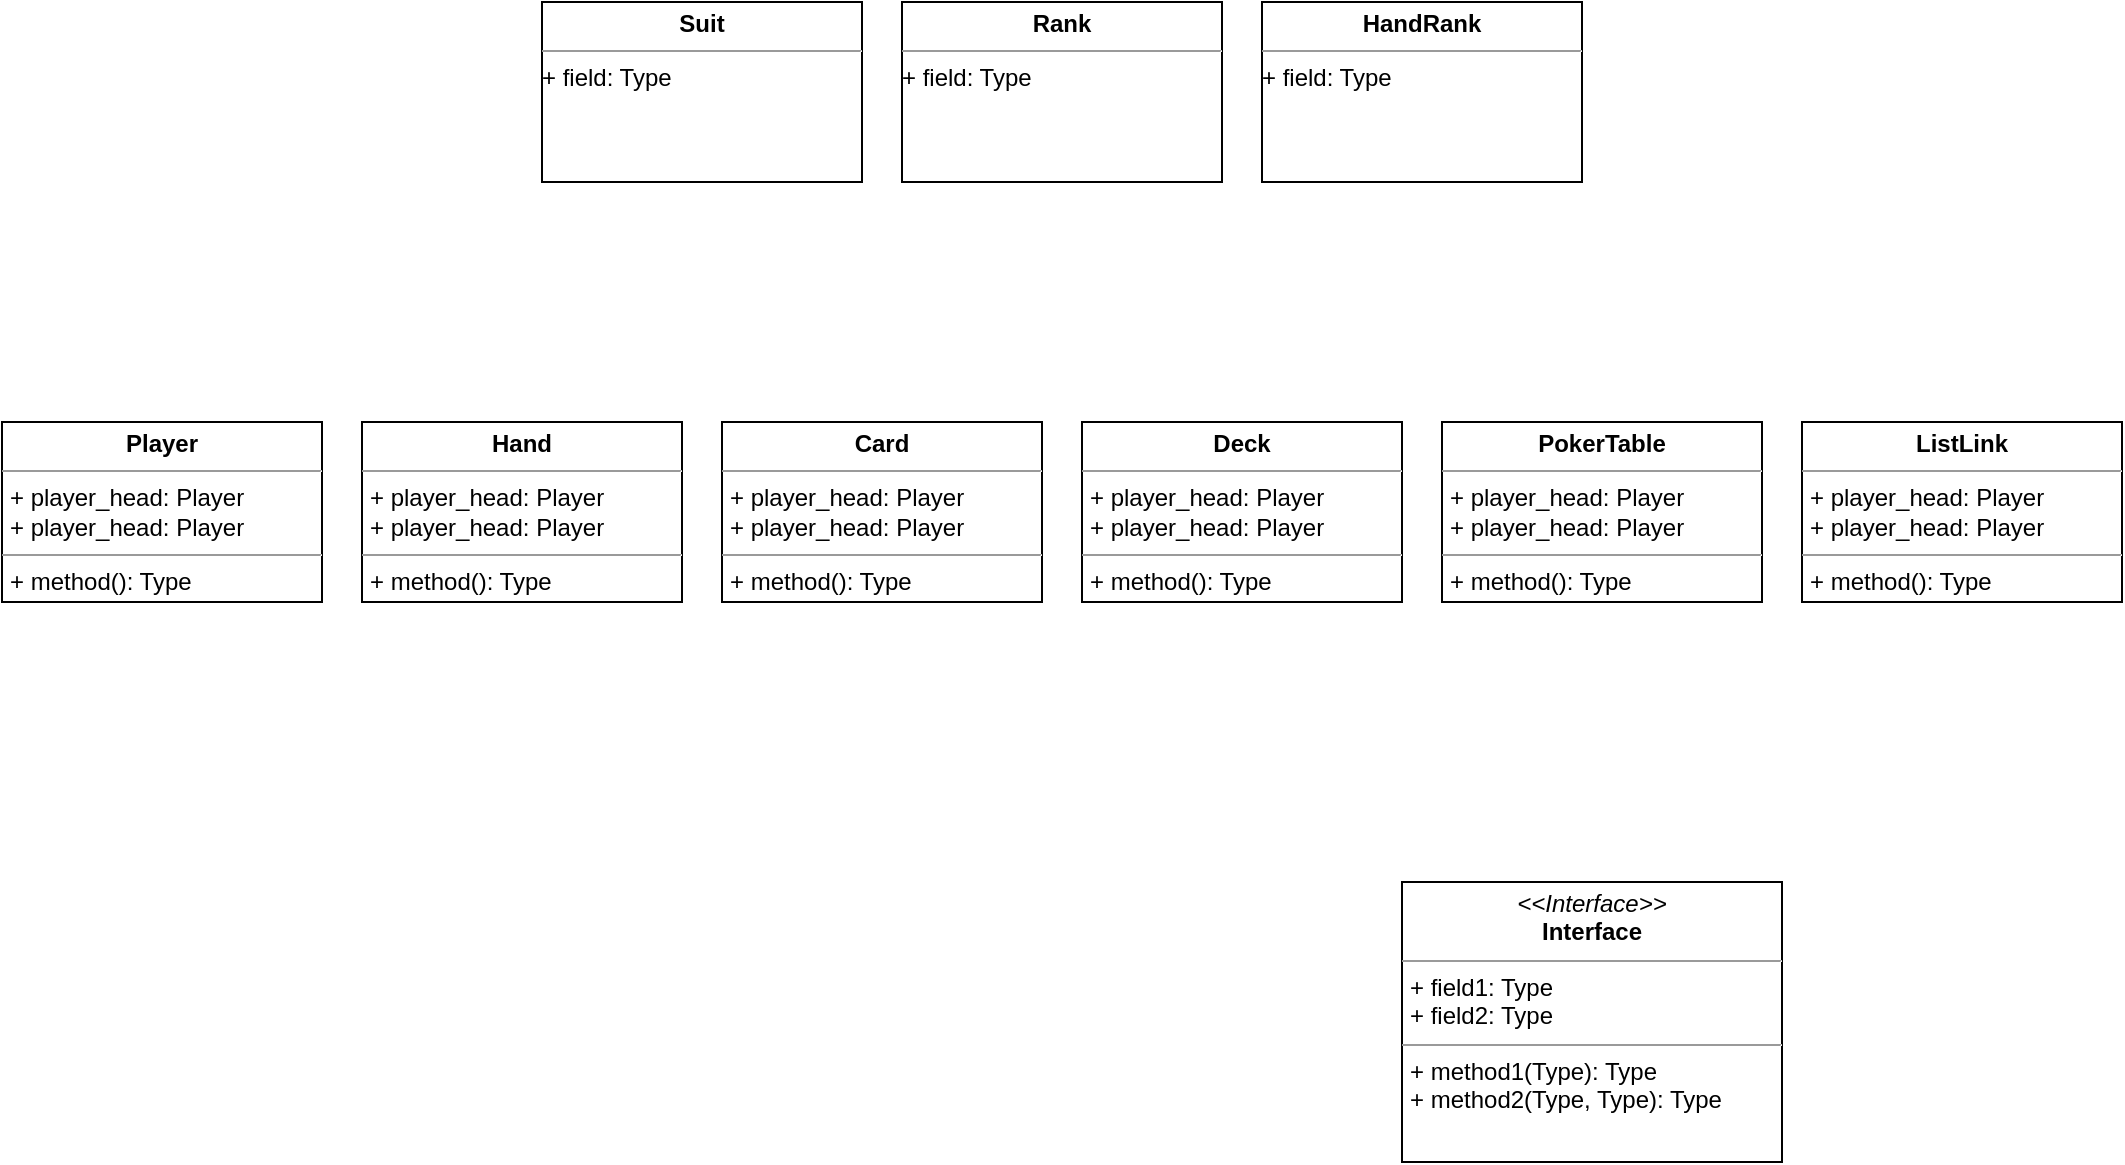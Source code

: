 <mxfile version="21.6.9" type="github">
  <diagram name="Page-1" id="uVypQQDLNSSu0vE7qaki">
    <mxGraphModel dx="2350" dy="1919" grid="1" gridSize="10" guides="1" tooltips="1" connect="1" arrows="1" fold="1" page="1" pageScale="1" pageWidth="850" pageHeight="1100" math="0" shadow="0">
      <root>
        <mxCell id="0" />
        <mxCell id="1" parent="0" />
        <mxCell id="7NxPG_Tq_mu3tRVLG-84-17" value="&lt;p style=&quot;margin:0px;margin-top:4px;text-align:center;&quot;&gt;&lt;i&gt;&amp;lt;&amp;lt;Interface&amp;gt;&amp;gt;&lt;/i&gt;&lt;br/&gt;&lt;b&gt;Interface&lt;/b&gt;&lt;/p&gt;&lt;hr size=&quot;1&quot;/&gt;&lt;p style=&quot;margin:0px;margin-left:4px;&quot;&gt;+ field1: Type&lt;br/&gt;+ field2: Type&lt;/p&gt;&lt;hr size=&quot;1&quot;/&gt;&lt;p style=&quot;margin:0px;margin-left:4px;&quot;&gt;+ method1(Type): Type&lt;br/&gt;+ method2(Type, Type): Type&lt;/p&gt;" style="verticalAlign=top;align=left;overflow=fill;fontSize=12;fontFamily=Helvetica;html=1;whiteSpace=wrap;" vertex="1" parent="1">
          <mxGeometry x="570" y="250" width="190" height="140" as="geometry" />
        </mxCell>
        <mxCell id="7NxPG_Tq_mu3tRVLG-84-18" value="&lt;p style=&quot;margin:0px;margin-top:4px;text-align:center;&quot;&gt;&lt;b&gt;PokerTable&lt;/b&gt;&lt;/p&gt;&lt;hr size=&quot;1&quot;&gt;&lt;p style=&quot;margin:0px;margin-left:4px;&quot;&gt;+ player_head: Player&lt;/p&gt;&lt;p style=&quot;margin:0px;margin-left:4px;&quot;&gt;+ player_head: Player&lt;br&gt;&lt;/p&gt;&lt;hr size=&quot;1&quot;&gt;&lt;p style=&quot;margin:0px;margin-left:4px;&quot;&gt;+ method(): Type&lt;/p&gt;" style="verticalAlign=top;align=left;overflow=fill;fontSize=12;fontFamily=Helvetica;html=1;whiteSpace=wrap;" vertex="1" parent="1">
          <mxGeometry x="590" y="20" width="160" height="90" as="geometry" />
        </mxCell>
        <mxCell id="7NxPG_Tq_mu3tRVLG-84-19" value="&lt;p style=&quot;margin:0px;margin-top:4px;text-align:center;&quot;&gt;&lt;b&gt;Player&lt;/b&gt;&lt;/p&gt;&lt;hr size=&quot;1&quot;&gt;&lt;p style=&quot;margin:0px;margin-left:4px;&quot;&gt;+ player_head: Player&lt;/p&gt;&lt;p style=&quot;margin:0px;margin-left:4px;&quot;&gt;+ player_head: Player&lt;br&gt;&lt;/p&gt;&lt;hr size=&quot;1&quot;&gt;&lt;p style=&quot;margin:0px;margin-left:4px;&quot;&gt;+ method(): Type&lt;/p&gt;" style="verticalAlign=top;align=left;overflow=fill;fontSize=12;fontFamily=Helvetica;html=1;whiteSpace=wrap;" vertex="1" parent="1">
          <mxGeometry x="-130" y="20" width="160" height="90" as="geometry" />
        </mxCell>
        <mxCell id="7NxPG_Tq_mu3tRVLG-84-20" value="&lt;p style=&quot;margin:0px;margin-top:4px;text-align:center;&quot;&gt;&lt;b&gt;Deck&lt;/b&gt;&lt;/p&gt;&lt;hr size=&quot;1&quot;&gt;&lt;p style=&quot;margin:0px;margin-left:4px;&quot;&gt;+ player_head: Player&lt;/p&gt;&lt;p style=&quot;margin:0px;margin-left:4px;&quot;&gt;+ player_head: Player&lt;br&gt;&lt;/p&gt;&lt;hr size=&quot;1&quot;&gt;&lt;p style=&quot;margin:0px;margin-left:4px;&quot;&gt;+ method(): Type&lt;/p&gt;" style="verticalAlign=top;align=left;overflow=fill;fontSize=12;fontFamily=Helvetica;html=1;whiteSpace=wrap;" vertex="1" parent="1">
          <mxGeometry x="410" y="20" width="160" height="90" as="geometry" />
        </mxCell>
        <mxCell id="7NxPG_Tq_mu3tRVLG-84-21" value="&lt;p style=&quot;margin:0px;margin-top:4px;text-align:center;&quot;&gt;&lt;b&gt;Card&lt;/b&gt;&lt;/p&gt;&lt;hr size=&quot;1&quot;&gt;&lt;p style=&quot;margin:0px;margin-left:4px;&quot;&gt;+ player_head: Player&lt;/p&gt;&lt;p style=&quot;margin:0px;margin-left:4px;&quot;&gt;+ player_head: Player&lt;br&gt;&lt;/p&gt;&lt;hr size=&quot;1&quot;&gt;&lt;p style=&quot;margin:0px;margin-left:4px;&quot;&gt;+ method(): Type&lt;/p&gt;" style="verticalAlign=top;align=left;overflow=fill;fontSize=12;fontFamily=Helvetica;html=1;whiteSpace=wrap;" vertex="1" parent="1">
          <mxGeometry x="230" y="20" width="160" height="90" as="geometry" />
        </mxCell>
        <mxCell id="7NxPG_Tq_mu3tRVLG-84-25" value="&lt;p style=&quot;margin:0px;margin-top:4px;text-align:center;&quot;&gt;&lt;b&gt;Rank&lt;/b&gt;&lt;/p&gt;&lt;hr size=&quot;1&quot;&gt;&lt;p style=&quot;margin:0px;margin-left:4px;&quot;&gt;&lt;/p&gt;+ field: Type" style="verticalAlign=top;align=left;overflow=fill;fontSize=12;fontFamily=Helvetica;html=1;whiteSpace=wrap;" vertex="1" parent="1">
          <mxGeometry x="320" y="-190" width="160" height="90" as="geometry" />
        </mxCell>
        <mxCell id="7NxPG_Tq_mu3tRVLG-84-26" style="edgeStyle=orthogonalEdgeStyle;rounded=0;orthogonalLoop=1;jettySize=auto;html=1;exitX=0.5;exitY=1;exitDx=0;exitDy=0;" edge="1" parent="1" source="7NxPG_Tq_mu3tRVLG-84-25" target="7NxPG_Tq_mu3tRVLG-84-25">
          <mxGeometry relative="1" as="geometry" />
        </mxCell>
        <mxCell id="7NxPG_Tq_mu3tRVLG-84-27" value="&lt;p style=&quot;margin:0px;margin-top:4px;text-align:center;&quot;&gt;&lt;b&gt;Suit&lt;/b&gt;&lt;/p&gt;&lt;hr size=&quot;1&quot;&gt;&lt;p style=&quot;margin:0px;margin-left:4px;&quot;&gt;&lt;/p&gt;+ field: Type" style="verticalAlign=top;align=left;overflow=fill;fontSize=12;fontFamily=Helvetica;html=1;whiteSpace=wrap;" vertex="1" parent="1">
          <mxGeometry x="140" y="-190" width="160" height="90" as="geometry" />
        </mxCell>
        <mxCell id="7NxPG_Tq_mu3tRVLG-84-28" value="&lt;p style=&quot;margin:0px;margin-top:4px;text-align:center;&quot;&gt;&lt;b&gt;HandRank&lt;/b&gt;&lt;/p&gt;&lt;hr size=&quot;1&quot;&gt;&lt;p style=&quot;margin:0px;margin-left:4px;&quot;&gt;&lt;/p&gt;+ field: Type" style="verticalAlign=top;align=left;overflow=fill;fontSize=12;fontFamily=Helvetica;html=1;whiteSpace=wrap;" vertex="1" parent="1">
          <mxGeometry x="500" y="-190" width="160" height="90" as="geometry" />
        </mxCell>
        <mxCell id="7NxPG_Tq_mu3tRVLG-84-29" value="&lt;p style=&quot;margin:0px;margin-top:4px;text-align:center;&quot;&gt;&lt;b&gt;ListLink&lt;/b&gt;&lt;/p&gt;&lt;hr size=&quot;1&quot;&gt;&lt;p style=&quot;margin:0px;margin-left:4px;&quot;&gt;+ player_head: Player&lt;/p&gt;&lt;p style=&quot;margin:0px;margin-left:4px;&quot;&gt;+ player_head: Player&lt;br&gt;&lt;/p&gt;&lt;hr size=&quot;1&quot;&gt;&lt;p style=&quot;margin:0px;margin-left:4px;&quot;&gt;+ method(): Type&lt;/p&gt;" style="verticalAlign=top;align=left;overflow=fill;fontSize=12;fontFamily=Helvetica;html=1;whiteSpace=wrap;" vertex="1" parent="1">
          <mxGeometry x="770" y="20" width="160" height="90" as="geometry" />
        </mxCell>
        <mxCell id="7NxPG_Tq_mu3tRVLG-84-30" value="&lt;p style=&quot;margin:0px;margin-top:4px;text-align:center;&quot;&gt;&lt;b&gt;Hand&lt;/b&gt;&lt;/p&gt;&lt;hr size=&quot;1&quot;&gt;&lt;p style=&quot;margin:0px;margin-left:4px;&quot;&gt;+ player_head: Player&lt;/p&gt;&lt;p style=&quot;margin:0px;margin-left:4px;&quot;&gt;+ player_head: Player&lt;br&gt;&lt;/p&gt;&lt;hr size=&quot;1&quot;&gt;&lt;p style=&quot;margin:0px;margin-left:4px;&quot;&gt;+ method(): Type&lt;/p&gt;" style="verticalAlign=top;align=left;overflow=fill;fontSize=12;fontFamily=Helvetica;html=1;whiteSpace=wrap;" vertex="1" parent="1">
          <mxGeometry x="50" y="20" width="160" height="90" as="geometry" />
        </mxCell>
      </root>
    </mxGraphModel>
  </diagram>
</mxfile>
